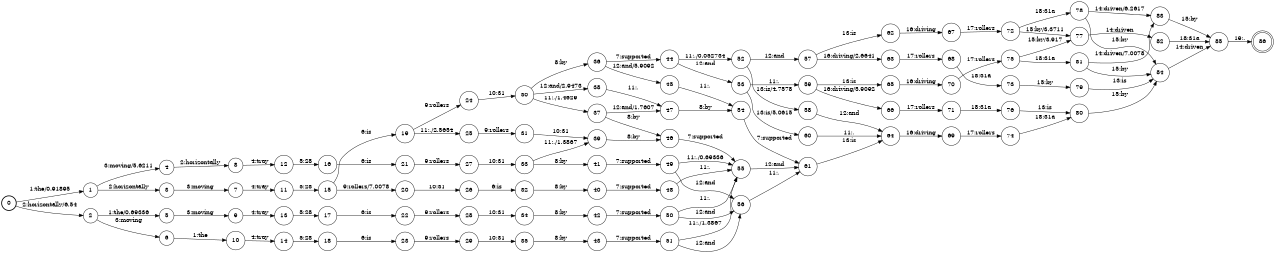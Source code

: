digraph FST {
rankdir = LR;
size = "8.5,11";
label = "";
center = 1;
orientation = Portrait;
ranksep = "0.4";
nodesep = "0.25";
0 [label = "0", shape = circle, style = bold, fontsize = 14]
	0 -> 1 [label = "1:the/0.91895", fontsize = 14];
	0 -> 2 [label = "2:horizontally/6.54", fontsize = 14];
1 [label = "1", shape = circle, style = solid, fontsize = 14]
	1 -> 3 [label = "2:horizontally", fontsize = 14];
	1 -> 4 [label = "3:moving/5.6211", fontsize = 14];
2 [label = "2", shape = circle, style = solid, fontsize = 14]
	2 -> 5 [label = "1:the/0.69336", fontsize = 14];
	2 -> 6 [label = "3:moving", fontsize = 14];
3 [label = "3", shape = circle, style = solid, fontsize = 14]
	3 -> 7 [label = "3:moving", fontsize = 14];
4 [label = "4", shape = circle, style = solid, fontsize = 14]
	4 -> 8 [label = "2:horizontally", fontsize = 14];
5 [label = "5", shape = circle, style = solid, fontsize = 14]
	5 -> 9 [label = "3:moving", fontsize = 14];
6 [label = "6", shape = circle, style = solid, fontsize = 14]
	6 -> 10 [label = "1:the", fontsize = 14];
7 [label = "7", shape = circle, style = solid, fontsize = 14]
	7 -> 11 [label = "4:tray", fontsize = 14];
8 [label = "8", shape = circle, style = solid, fontsize = 14]
	8 -> 12 [label = "4:tray", fontsize = 14];
9 [label = "9", shape = circle, style = solid, fontsize = 14]
	9 -> 13 [label = "4:tray", fontsize = 14];
10 [label = "10", shape = circle, style = solid, fontsize = 14]
	10 -> 14 [label = "4:tray", fontsize = 14];
11 [label = "11", shape = circle, style = solid, fontsize = 14]
	11 -> 15 [label = "5:28", fontsize = 14];
12 [label = "12", shape = circle, style = solid, fontsize = 14]
	12 -> 16 [label = "5:28", fontsize = 14];
13 [label = "13", shape = circle, style = solid, fontsize = 14]
	13 -> 17 [label = "5:28", fontsize = 14];
14 [label = "14", shape = circle, style = solid, fontsize = 14]
	14 -> 18 [label = "5:28", fontsize = 14];
15 [label = "15", shape = circle, style = solid, fontsize = 14]
	15 -> 19 [label = "6:is", fontsize = 14];
	15 -> 20 [label = "9:rollers/7.0078", fontsize = 14];
16 [label = "16", shape = circle, style = solid, fontsize = 14]
	16 -> 21 [label = "6:is", fontsize = 14];
17 [label = "17", shape = circle, style = solid, fontsize = 14]
	17 -> 22 [label = "6:is", fontsize = 14];
18 [label = "18", shape = circle, style = solid, fontsize = 14]
	18 -> 23 [label = "6:is", fontsize = 14];
19 [label = "19", shape = circle, style = solid, fontsize = 14]
	19 -> 24 [label = "9:rollers", fontsize = 14];
	19 -> 25 [label = "11:,/2.5654", fontsize = 14];
20 [label = "20", shape = circle, style = solid, fontsize = 14]
	20 -> 26 [label = "10:31", fontsize = 14];
21 [label = "21", shape = circle, style = solid, fontsize = 14]
	21 -> 27 [label = "9:rollers", fontsize = 14];
22 [label = "22", shape = circle, style = solid, fontsize = 14]
	22 -> 28 [label = "9:rollers", fontsize = 14];
23 [label = "23", shape = circle, style = solid, fontsize = 14]
	23 -> 29 [label = "9:rollers", fontsize = 14];
24 [label = "24", shape = circle, style = solid, fontsize = 14]
	24 -> 30 [label = "10:31", fontsize = 14];
25 [label = "25", shape = circle, style = solid, fontsize = 14]
	25 -> 31 [label = "9:rollers", fontsize = 14];
26 [label = "26", shape = circle, style = solid, fontsize = 14]
	26 -> 32 [label = "6:is", fontsize = 14];
27 [label = "27", shape = circle, style = solid, fontsize = 14]
	27 -> 33 [label = "10:31", fontsize = 14];
28 [label = "28", shape = circle, style = solid, fontsize = 14]
	28 -> 34 [label = "10:31", fontsize = 14];
29 [label = "29", shape = circle, style = solid, fontsize = 14]
	29 -> 35 [label = "10:31", fontsize = 14];
30 [label = "30", shape = circle, style = solid, fontsize = 14]
	30 -> 36 [label = "8:by", fontsize = 14];
	30 -> 37 [label = "11:,/1.4629", fontsize = 14];
	30 -> 38 [label = "12:and/2.9473", fontsize = 14];
31 [label = "31", shape = circle, style = solid, fontsize = 14]
	31 -> 39 [label = "10:31", fontsize = 14];
32 [label = "32", shape = circle, style = solid, fontsize = 14]
	32 -> 40 [label = "8:by", fontsize = 14];
33 [label = "33", shape = circle, style = solid, fontsize = 14]
	33 -> 41 [label = "8:by", fontsize = 14];
	33 -> 39 [label = "11:,/1.3867", fontsize = 14];
34 [label = "34", shape = circle, style = solid, fontsize = 14]
	34 -> 42 [label = "8:by", fontsize = 14];
35 [label = "35", shape = circle, style = solid, fontsize = 14]
	35 -> 43 [label = "8:by", fontsize = 14];
36 [label = "36", shape = circle, style = solid, fontsize = 14]
	36 -> 44 [label = "7:supported", fontsize = 14];
	36 -> 45 [label = "12:and/5.9092", fontsize = 14];
37 [label = "37", shape = circle, style = solid, fontsize = 14]
	37 -> 46 [label = "8:by", fontsize = 14];
	37 -> 47 [label = "12:and/1.7607", fontsize = 14];
38 [label = "38", shape = circle, style = solid, fontsize = 14]
	38 -> 47 [label = "11:,", fontsize = 14];
39 [label = "39", shape = circle, style = solid, fontsize = 14]
	39 -> 46 [label = "8:by", fontsize = 14];
40 [label = "40", shape = circle, style = solid, fontsize = 14]
	40 -> 48 [label = "7:supported", fontsize = 14];
41 [label = "41", shape = circle, style = solid, fontsize = 14]
	41 -> 49 [label = "7:supported", fontsize = 14];
42 [label = "42", shape = circle, style = solid, fontsize = 14]
	42 -> 50 [label = "7:supported", fontsize = 14];
43 [label = "43", shape = circle, style = solid, fontsize = 14]
	43 -> 51 [label = "7:supported", fontsize = 14];
44 [label = "44", shape = circle, style = solid, fontsize = 14]
	44 -> 52 [label = "11:,/0.052734", fontsize = 14];
	44 -> 53 [label = "12:and", fontsize = 14];
45 [label = "45", shape = circle, style = solid, fontsize = 14]
	45 -> 54 [label = "11:,", fontsize = 14];
46 [label = "46", shape = circle, style = solid, fontsize = 14]
	46 -> 55 [label = "7:supported", fontsize = 14];
47 [label = "47", shape = circle, style = solid, fontsize = 14]
	47 -> 54 [label = "8:by", fontsize = 14];
48 [label = "48", shape = circle, style = solid, fontsize = 14]
	48 -> 55 [label = "11:,", fontsize = 14];
49 [label = "49", shape = circle, style = solid, fontsize = 14]
	49 -> 55 [label = "11:,/0.69336", fontsize = 14];
	49 -> 56 [label = "12:and", fontsize = 14];
50 [label = "50", shape = circle, style = solid, fontsize = 14]
	50 -> 55 [label = "11:,", fontsize = 14];
	50 -> 56 [label = "12:and", fontsize = 14];
51 [label = "51", shape = circle, style = solid, fontsize = 14]
	51 -> 55 [label = "11:,/1.3867", fontsize = 14];
	51 -> 56 [label = "12:and", fontsize = 14];
52 [label = "52", shape = circle, style = solid, fontsize = 14]
	52 -> 58 [label = "13:is/4.7578", fontsize = 14];
	52 -> 57 [label = "12:and", fontsize = 14];
53 [label = "53", shape = circle, style = solid, fontsize = 14]
	53 -> 60 [label = "13:is/5.0615", fontsize = 14];
	53 -> 59 [label = "11:,", fontsize = 14];
54 [label = "54", shape = circle, style = solid, fontsize = 14]
	54 -> 61 [label = "7:supported", fontsize = 14];
55 [label = "55", shape = circle, style = solid, fontsize = 14]
	55 -> 61 [label = "12:and", fontsize = 14];
56 [label = "56", shape = circle, style = solid, fontsize = 14]
	56 -> 61 [label = "11:,", fontsize = 14];
57 [label = "57", shape = circle, style = solid, fontsize = 14]
	57 -> 62 [label = "13:is", fontsize = 14];
	57 -> 63 [label = "16:driving/2.6641", fontsize = 14];
58 [label = "58", shape = circle, style = solid, fontsize = 14]
	58 -> 64 [label = "12:and", fontsize = 14];
59 [label = "59", shape = circle, style = solid, fontsize = 14]
	59 -> 65 [label = "13:is", fontsize = 14];
	59 -> 66 [label = "16:driving/5.9092", fontsize = 14];
60 [label = "60", shape = circle, style = solid, fontsize = 14]
	60 -> 64 [label = "11:,", fontsize = 14];
61 [label = "61", shape = circle, style = solid, fontsize = 14]
	61 -> 64 [label = "13:is", fontsize = 14];
62 [label = "62", shape = circle, style = solid, fontsize = 14]
	62 -> 67 [label = "16:driving", fontsize = 14];
63 [label = "63", shape = circle, style = solid, fontsize = 14]
	63 -> 68 [label = "17:rollers", fontsize = 14];
64 [label = "64", shape = circle, style = solid, fontsize = 14]
	64 -> 69 [label = "16:driving", fontsize = 14];
65 [label = "65", shape = circle, style = solid, fontsize = 14]
	65 -> 70 [label = "16:driving", fontsize = 14];
66 [label = "66", shape = circle, style = solid, fontsize = 14]
	66 -> 71 [label = "17:rollers", fontsize = 14];
67 [label = "67", shape = circle, style = solid, fontsize = 14]
	67 -> 72 [label = "17:rollers", fontsize = 14];
68 [label = "68", shape = circle, style = solid, fontsize = 14]
	68 -> 73 [label = "18:31a", fontsize = 14];
69 [label = "69", shape = circle, style = solid, fontsize = 14]
	69 -> 74 [label = "17:rollers", fontsize = 14];
70 [label = "70", shape = circle, style = solid, fontsize = 14]
	70 -> 75 [label = "17:rollers", fontsize = 14];
71 [label = "71", shape = circle, style = solid, fontsize = 14]
	71 -> 76 [label = "18:31a", fontsize = 14];
72 [label = "72", shape = circle, style = solid, fontsize = 14]
	72 -> 77 [label = "15:by/3.3711", fontsize = 14];
	72 -> 78 [label = "18:31a", fontsize = 14];
73 [label = "73", shape = circle, style = solid, fontsize = 14]
	73 -> 79 [label = "15:by", fontsize = 14];
74 [label = "74", shape = circle, style = solid, fontsize = 14]
	74 -> 80 [label = "18:31a", fontsize = 14];
75 [label = "75", shape = circle, style = solid, fontsize = 14]
	75 -> 77 [label = "15:by/3.917", fontsize = 14];
	75 -> 81 [label = "18:31a", fontsize = 14];
76 [label = "76", shape = circle, style = solid, fontsize = 14]
	76 -> 80 [label = "13:is", fontsize = 14];
77 [label = "77", shape = circle, style = solid, fontsize = 14]
	77 -> 82 [label = "14:driven", fontsize = 14];
78 [label = "78", shape = circle, style = solid, fontsize = 14]
	78 -> 84 [label = "15:by", fontsize = 14];
	78 -> 83 [label = "14:driven/6.2617", fontsize = 14];
79 [label = "79", shape = circle, style = solid, fontsize = 14]
	79 -> 84 [label = "13:is", fontsize = 14];
80 [label = "80", shape = circle, style = solid, fontsize = 14]
	80 -> 84 [label = "15:by", fontsize = 14];
81 [label = "81", shape = circle, style = solid, fontsize = 14]
	81 -> 84 [label = "15:by", fontsize = 14];
	81 -> 83 [label = "14:driven/7.0078", fontsize = 14];
82 [label = "82", shape = circle, style = solid, fontsize = 14]
	82 -> 85 [label = "18:31a", fontsize = 14];
83 [label = "83", shape = circle, style = solid, fontsize = 14]
	83 -> 85 [label = "15:by", fontsize = 14];
84 [label = "84", shape = circle, style = solid, fontsize = 14]
	84 -> 85 [label = "14:driven", fontsize = 14];
85 [label = "85", shape = circle, style = solid, fontsize = 14]
	85 -> 86 [label = "19:.", fontsize = 14];
86 [label = "86", shape = doublecircle, style = solid, fontsize = 14]
}
